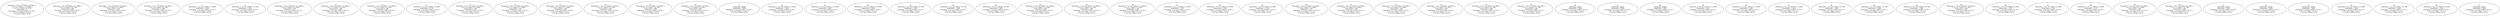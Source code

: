 digraph cpn_tools_graph {
  N1 [label="1:
Generator: 1`({i=1,t=GEN,c=2},500)++
1`({i=2,t=GEN,c=1},1000)++
1`({i=3,t=GEN,c=3},750)
Generated: 1`0
Consumer: 1`({i=4,t=CON,c=3},0)++
1`({i=5,t=CON,c=1},0)++
1`({i=6,t=CON,c=2},0)
"];
  N2 [label="2:
Generator: 1`({i=2,t=GEN,c=1},1000)++
1`({i=3,t=GEN,c=3},750)
Generated: 1`500
Consumer: 1`({i=4,t=CON,c=3},0)++
1`({i=5,t=CON,c=1},0)++
1`({i=6,t=CON,c=2},0)
"];
  N3 [label="3:
Generator: 1`({i=1,t=GEN,c=2},500)++
1`({i=2,t=GEN,c=1},1000)
Generated: 1`750
Consumer: 1`({i=4,t=CON,c=3},0)++
1`({i=5,t=CON,c=1},0)++
1`({i=6,t=CON,c=2},0)
"];
  N4 [label="4:
Generator: 1`({i=1,t=GEN,c=2},500)++
1`({i=3,t=GEN,c=3},750)
Generated: 1`1000
Consumer: 1`({i=4,t=CON,c=3},0)++
1`({i=5,t=CON,c=1},0)++
1`({i=6,t=CON,c=2},0)
"];
  N5 [label="5:
Generator: 1`({i=2,t=GEN,c=1},1000)
Generated: 1`1250
Consumer: 1`({i=4,t=CON,c=3},0)++
1`({i=5,t=CON,c=1},0)++
1`({i=6,t=CON,c=2},0)
"];
  N6 [label="6:
Generator: 1`({i=3,t=GEN,c=3},750)
Generated: 1`1500
Consumer: 1`({i=4,t=CON,c=3},0)++
1`({i=5,t=CON,c=1},0)++
1`({i=6,t=CON,c=2},0)
"];
  N7 [label="7:
Generator: 1`({i=2,t=GEN,c=1},1000)++
1`({i=3,t=GEN,c=3},750)
Generated: 1`497
Consumer: 1`({i=4,t=CON,c=3},3)++
1`({i=5,t=CON,c=1},0)++
1`({i=6,t=CON,c=2},0)
"];
  N8 [label="8:
Generator: 1`({i=2,t=GEN,c=1},1000)++
1`({i=3,t=GEN,c=3},750)
Generated: 1`499
Consumer: 1`({i=4,t=CON,c=3},0)++
1`({i=5,t=CON,c=1},1)++
1`({i=6,t=CON,c=2},0)
"];
  N9 [label="9:
Generator: 1`({i=2,t=GEN,c=1},1000)++
1`({i=3,t=GEN,c=3},750)
Generated: 1`498
Consumer: 1`({i=4,t=CON,c=3},0)++
1`({i=5,t=CON,c=1},0)++
1`({i=6,t=CON,c=2},2)
"];
  N10 [label="10:
Generator: 1`({i=1,t=GEN,c=2},500)
Generated: 1`1750
Consumer: 1`({i=4,t=CON,c=3},0)++
1`({i=5,t=CON,c=1},0)++
1`({i=6,t=CON,c=2},0)
"];
  N11 [label="11:
Generator: 1`({i=1,t=GEN,c=2},500)++
1`({i=2,t=GEN,c=1},1000)
Generated: 1`748
Consumer: 1`({i=4,t=CON,c=3},0)++
1`({i=5,t=CON,c=1},0)++
1`({i=6,t=CON,c=2},2)
"];
  N12 [label="12:
Generator: 1`({i=1,t=GEN,c=2},500)++
1`({i=2,t=GEN,c=1},1000)
Generated: 1`747
Consumer: 1`({i=4,t=CON,c=3},3)++
1`({i=5,t=CON,c=1},0)++
1`({i=6,t=CON,c=2},0)
"];
  N13 [label="13:
Generator: 1`({i=1,t=GEN,c=2},500)++
1`({i=2,t=GEN,c=1},1000)
Generated: 1`749
Consumer: 1`({i=4,t=CON,c=3},0)++
1`({i=5,t=CON,c=1},1)++
1`({i=6,t=CON,c=2},0)
"];
  N14 [label="14:
Generator: 1`({i=1,t=GEN,c=2},500)++
1`({i=3,t=GEN,c=3},750)
Generated: 1`999
Consumer: 1`({i=4,t=CON,c=3},0)++
1`({i=5,t=CON,c=1},1)++
1`({i=6,t=CON,c=2},0)
"];
  N15 [label="15:
Generator: 1`({i=1,t=GEN,c=2},500)++
1`({i=3,t=GEN,c=3},750)
Generated: 1`998
Consumer: 1`({i=4,t=CON,c=3},0)++
1`({i=5,t=CON,c=1},0)++
1`({i=6,t=CON,c=2},2)
"];
  N16 [label="16:
Generator: 1`({i=1,t=GEN,c=2},500)++
1`({i=3,t=GEN,c=3},750)
Generated: 1`997
Consumer: 1`({i=4,t=CON,c=3},3)++
1`({i=5,t=CON,c=1},0)++
1`({i=6,t=CON,c=2},0)
"];
  N17 [label="17:
Generator: empty
Generated: 1`2250
Consumer: 1`({i=4,t=CON,c=3},0)++
1`({i=5,t=CON,c=1},0)++
1`({i=6,t=CON,c=2},0)
"];
  N18 [label="18:
Generator: 1`({i=2,t=GEN,c=1},1000)
Generated: 1`1248
Consumer: 1`({i=4,t=CON,c=3},0)++
1`({i=5,t=CON,c=1},0)++
1`({i=6,t=CON,c=2},2)
"];
  N19 [label="19:
Generator: 1`({i=2,t=GEN,c=1},1000)
Generated: 1`1247
Consumer: 1`({i=4,t=CON,c=3},3)++
1`({i=5,t=CON,c=1},0)++
1`({i=6,t=CON,c=2},0)
"];
  N20 [label="20:
Generator: 1`({i=2,t=GEN,c=1},1000)
Generated: 1`1249
Consumer: 1`({i=4,t=CON,c=3},0)++
1`({i=5,t=CON,c=1},1)++
1`({i=6,t=CON,c=2},0)
"];
  N21 [label="21:
Generator: 1`({i=3,t=GEN,c=3},750)
Generated: 1`1497
Consumer: 1`({i=4,t=CON,c=3},3)++
1`({i=5,t=CON,c=1},0)++
1`({i=6,t=CON,c=2},0)
"];
  N22 [label="22:
Generator: 1`({i=3,t=GEN,c=3},750)
Generated: 1`1499
Consumer: 1`({i=4,t=CON,c=3},0)++
1`({i=5,t=CON,c=1},1)++
1`({i=6,t=CON,c=2},0)
"];
  N23 [label="23:
Generator: 1`({i=3,t=GEN,c=3},750)
Generated: 1`1498
Consumer: 1`({i=4,t=CON,c=3},0)++
1`({i=5,t=CON,c=1},0)++
1`({i=6,t=CON,c=2},2)
"];
  N24 [label="24:
Generator: 1`({i=2,t=GEN,c=1},1000)++
1`({i=3,t=GEN,c=3},750)
Generated: 1`496
Consumer: 1`({i=4,t=CON,c=3},3)++
1`({i=5,t=CON,c=1},1)++
1`({i=6,t=CON,c=2},0)
"];
  N25 [label="25:
Generator: 1`({i=2,t=GEN,c=1},1000)++
1`({i=3,t=GEN,c=3},750)
Generated: 1`495
Consumer: 1`({i=4,t=CON,c=3},3)++
1`({i=5,t=CON,c=1},0)++
1`({i=6,t=CON,c=2},2)
"];
  N26 [label="26:
Generator: 1`({i=2,t=GEN,c=1},1000)++
1`({i=3,t=GEN,c=3},750)
Generated: 1`497
Consumer: 1`({i=4,t=CON,c=3},0)++
1`({i=5,t=CON,c=1},1)++
1`({i=6,t=CON,c=2},2)
"];
  N27 [label="27:
Generator: 1`({i=1,t=GEN,c=2},500)
Generated: 1`1747
Consumer: 1`({i=4,t=CON,c=3},3)++
1`({i=5,t=CON,c=1},0)++
1`({i=6,t=CON,c=2},0)
"];
  N28 [label="28:
Generator: 1`({i=1,t=GEN,c=2},500)
Generated: 1`1748
Consumer: 1`({i=4,t=CON,c=3},0)++
1`({i=5,t=CON,c=1},0)++
1`({i=6,t=CON,c=2},2)
"];
  N29 [label="29:
Generator: 1`({i=1,t=GEN,c=2},500)
Generated: 1`1749
Consumer: 1`({i=4,t=CON,c=3},0)++
1`({i=5,t=CON,c=1},1)++
1`({i=6,t=CON,c=2},0)
"];
  N30 [label="30:
Generator: 1`({i=1,t=GEN,c=2},500)++
1`({i=2,t=GEN,c=1},1000)
Generated: 1`747
Consumer: 1`({i=4,t=CON,c=3},0)++
1`({i=5,t=CON,c=1},1)++
1`({i=6,t=CON,c=2},2)
"];
  N31 [label="31:
Generator: 1`({i=1,t=GEN,c=2},500)++
1`({i=2,t=GEN,c=1},1000)
Generated: 1`745
Consumer: 1`({i=4,t=CON,c=3},3)++
1`({i=5,t=CON,c=1},0)++
1`({i=6,t=CON,c=2},2)
"];
  N32 [label="32:
Generator: 1`({i=1,t=GEN,c=2},500)++
1`({i=2,t=GEN,c=1},1000)
Generated: 1`746
Consumer: 1`({i=4,t=CON,c=3},3)++
1`({i=5,t=CON,c=1},1)++
1`({i=6,t=CON,c=2},0)
"];
  N33 [label="33:
Generator: 1`({i=1,t=GEN,c=2},500)++
1`({i=3,t=GEN,c=3},750)
Generated: 1`997
Consumer: 1`({i=4,t=CON,c=3},0)++
1`({i=5,t=CON,c=1},1)++
1`({i=6,t=CON,c=2},2)
"];
  N34 [label="34:
Generator: 1`({i=1,t=GEN,c=2},500)++
1`({i=3,t=GEN,c=3},750)
Generated: 1`996
Consumer: 1`({i=4,t=CON,c=3},3)++
1`({i=5,t=CON,c=1},1)++
1`({i=6,t=CON,c=2},0)
"];
  N35 [label="35:
Generator: 1`({i=1,t=GEN,c=2},500)++
1`({i=3,t=GEN,c=3},750)
Generated: 1`995
Consumer: 1`({i=4,t=CON,c=3},3)++
1`({i=5,t=CON,c=1},0)++
1`({i=6,t=CON,c=2},2)
"];
  N36 [label="36:
Generator: empty
Generated: 1`2248
Consumer: 1`({i=4,t=CON,c=3},0)++
1`({i=5,t=CON,c=1},0)++
1`({i=6,t=CON,c=2},2)
"];
  N37 [label="37:
Generator: empty
Generated: 1`2249
Consumer: 1`({i=4,t=CON,c=3},0)++
1`({i=5,t=CON,c=1},1)++
1`({i=6,t=CON,c=2},0)
"];
  N38 [label="38:
Generator: empty
Generated: 1`2247
Consumer: 1`({i=4,t=CON,c=3},3)++
1`({i=5,t=CON,c=1},0)++
1`({i=6,t=CON,c=2},0)
"];
  N39 [label="39:
Generator: 1`({i=2,t=GEN,c=1},1000)
Generated: 1`1247
Consumer: 1`({i=4,t=CON,c=3},0)++
1`({i=5,t=CON,c=1},1)++
1`({i=6,t=CON,c=2},2)
"];
  N40 [label="40:
Generator: 1`({i=2,t=GEN,c=1},1000)
Generated: 1`1245
Consumer: 1`({i=4,t=CON,c=3},3)++
1`({i=5,t=CON,c=1},0)++
1`({i=6,t=CON,c=2},2)
"];
  N41 [label="41:
Generator: 1`({i=2,t=GEN,c=1},1000)
Generated: 1`1246
Consumer: 1`({i=4,t=CON,c=3},3)++
1`({i=5,t=CON,c=1},1)++
1`({i=6,t=CON,c=2},0)
"];
  N42 [label="42:
Generator: 1`({i=3,t=GEN,c=3},750)
Generated: 1`1495
Consumer: 1`({i=4,t=CON,c=3},3)++
1`({i=5,t=CON,c=1},0)++
1`({i=6,t=CON,c=2},2)
"];
  N43 [label="43:
Generator: 1`({i=3,t=GEN,c=3},750)
Generated: 1`1496
Consumer: 1`({i=4,t=CON,c=3},3)++
1`({i=5,t=CON,c=1},1)++
1`({i=6,t=CON,c=2},0)
"];
  N44 [label="44:
Generator: 1`({i=3,t=GEN,c=3},750)
Generated: 1`1497
Consumer: 1`({i=4,t=CON,c=3},0)++
1`({i=5,t=CON,c=1},1)++
1`({i=6,t=CON,c=2},2)
"];
  N45 [label="45:
Generator: 1`({i=2,t=GEN,c=1},1000)++
1`({i=3,t=GEN,c=3},750)
Generated: 1`494
Consumer: 1`({i=4,t=CON,c=3},3)++
1`({i=5,t=CON,c=1},1)++
1`({i=6,t=CON,c=2},2)
"];
  N46 [label="46:
Generator: 1`({i=1,t=GEN,c=2},500)
Generated: 1`1745
Consumer: 1`({i=4,t=CON,c=3},3)++
1`({i=5,t=CON,c=1},0)++
1`({i=6,t=CON,c=2},2)
"];
  N47 [label="47:
Generator: 1`({i=1,t=GEN,c=2},500)
Generated: 1`1746
Consumer: 1`({i=4,t=CON,c=3},3)++
1`({i=5,t=CON,c=1},1)++
1`({i=6,t=CON,c=2},0)
"];
  N48 [label="48:
Generator: 1`({i=1,t=GEN,c=2},500)
Generated: 1`1747
Consumer: 1`({i=4,t=CON,c=3},0)++
1`({i=5,t=CON,c=1},1)++
1`({i=6,t=CON,c=2},2)
"];
  N49 [label="49:
Generator: 1`({i=1,t=GEN,c=2},500)++
1`({i=2,t=GEN,c=1},1000)
Generated: 1`744
Consumer: 1`({i=4,t=CON,c=3},3)++
1`({i=5,t=CON,c=1},1)++
1`({i=6,t=CON,c=2},2)
"];
  N50 [label="50:
Generator: 1`({i=1,t=GEN,c=2},500)++
1`({i=3,t=GEN,c=3},750)
Generated: 1`994
Consumer: 1`({i=4,t=CON,c=3},3)++
1`({i=5,t=CON,c=1},1)++
1`({i=6,t=CON,c=2},2)
"];
  N51 [label="51:
Generator: empty
Generated: 1`2247
Consumer: 1`({i=4,t=CON,c=3},0)++
1`({i=5,t=CON,c=1},1)++
1`({i=6,t=CON,c=2},2)
"];
  N52 [label="52:
Generator: empty
Generated: 1`2245
Consumer: 1`({i=4,t=CON,c=3},3)++
1`({i=5,t=CON,c=1},0)++
1`({i=6,t=CON,c=2},2)
"];
  N53 [label="53:
Generator: empty
Generated: 1`2246
Consumer: 1`({i=4,t=CON,c=3},3)++
1`({i=5,t=CON,c=1},1)++
1`({i=6,t=CON,c=2},0)
"];
  N54 [label="54:
Generator: 1`({i=2,t=GEN,c=1},1000)
Generated: 1`1244
Consumer: 1`({i=4,t=CON,c=3},3)++
1`({i=5,t=CON,c=1},1)++
1`({i=6,t=CON,c=2},2)
"];
  N55 [label="55:
Generator: 1`({i=3,t=GEN,c=3},750)
Generated: 1`1494
Consumer: 1`({i=4,t=CON,c=3},3)++
1`({i=5,t=CON,c=1},1)++
1`({i=6,t=CON,c=2},2)
"];
  N56 [label="56:
Generator: 1`({i=1,t=GEN,c=2},500)
Generated: 1`1744
Consumer: 1`({i=4,t=CON,c=3},3)++
1`({i=5,t=CON,c=1},1)++
1`({i=6,t=CON,c=2},2)
"];
  N57 [label="57:
Generator: empty
Generated: 1`2244
Consumer: 1`({i=4,t=CON,c=3},3)++
1`({i=5,t=CON,c=1},1)++
1`({i=6,t=CON,c=2},2)
"];
}